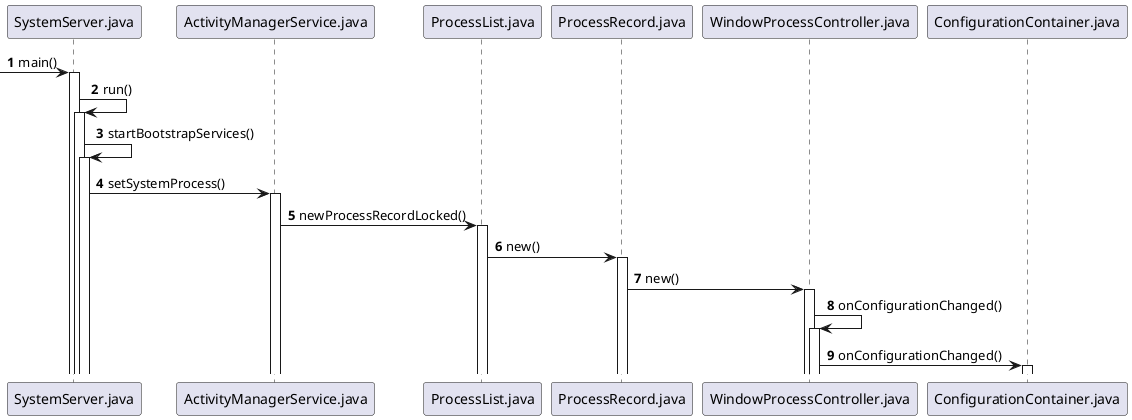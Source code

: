 @startuml
'https://plantuml.com/sequence-diagram

autonumber

 -> SystemServer.java: main()
activate SystemServer.java
SystemServer.java -> SystemServer.java: run()
activate SystemServer.java
SystemServer.java -> SystemServer.java: startBootstrapServices()
activate SystemServer.java
SystemServer.java -> ActivityManagerService.java: setSystemProcess()
activate ActivityManagerService.java
ActivityManagerService.java -> ProcessList.java: newProcessRecordLocked()
activate ProcessList.java
ProcessList.java -> ProcessRecord.java: new()
activate ProcessRecord.java
ProcessRecord.java -> WindowProcessController.java: new()
activate WindowProcessController.java
WindowProcessController.java -> WindowProcessController.java: onConfigurationChanged()
activate WindowProcessController.java
WindowProcessController.java -> ConfigurationContainer.java: onConfigurationChanged()
activate ConfigurationContainer.java


@enduml